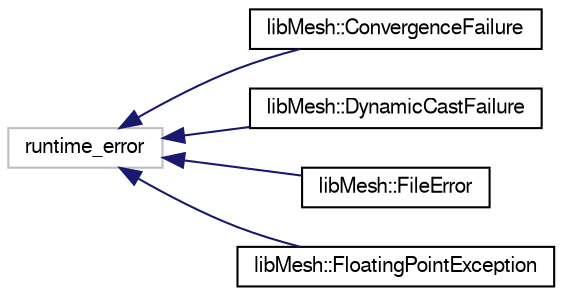 digraph "Graphical Class Hierarchy"
{
  edge [fontname="FreeSans",fontsize="10",labelfontname="FreeSans",labelfontsize="10"];
  node [fontname="FreeSans",fontsize="10",shape=record];
  rankdir="LR";
  Node1 [label="runtime_error",height=0.2,width=0.4,color="grey75", fillcolor="white", style="filled"];
  Node1 -> Node2 [dir="back",color="midnightblue",fontsize="10",style="solid",fontname="FreeSans"];
  Node2 [label="libMesh::ConvergenceFailure",height=0.2,width=0.4,color="black", fillcolor="white", style="filled",URL="$classlibMesh_1_1ConvergenceFailure.html"];
  Node1 -> Node3 [dir="back",color="midnightblue",fontsize="10",style="solid",fontname="FreeSans"];
  Node3 [label="libMesh::DynamicCastFailure",height=0.2,width=0.4,color="black", fillcolor="white", style="filled",URL="$classlibMesh_1_1DynamicCastFailure.html"];
  Node1 -> Node4 [dir="back",color="midnightblue",fontsize="10",style="solid",fontname="FreeSans"];
  Node4 [label="libMesh::FileError",height=0.2,width=0.4,color="black", fillcolor="white", style="filled",URL="$classlibMesh_1_1FileError.html"];
  Node1 -> Node5 [dir="back",color="midnightblue",fontsize="10",style="solid",fontname="FreeSans"];
  Node5 [label="libMesh::FloatingPointException",height=0.2,width=0.4,color="black", fillcolor="white", style="filled",URL="$classlibMesh_1_1FloatingPointException.html"];
}
